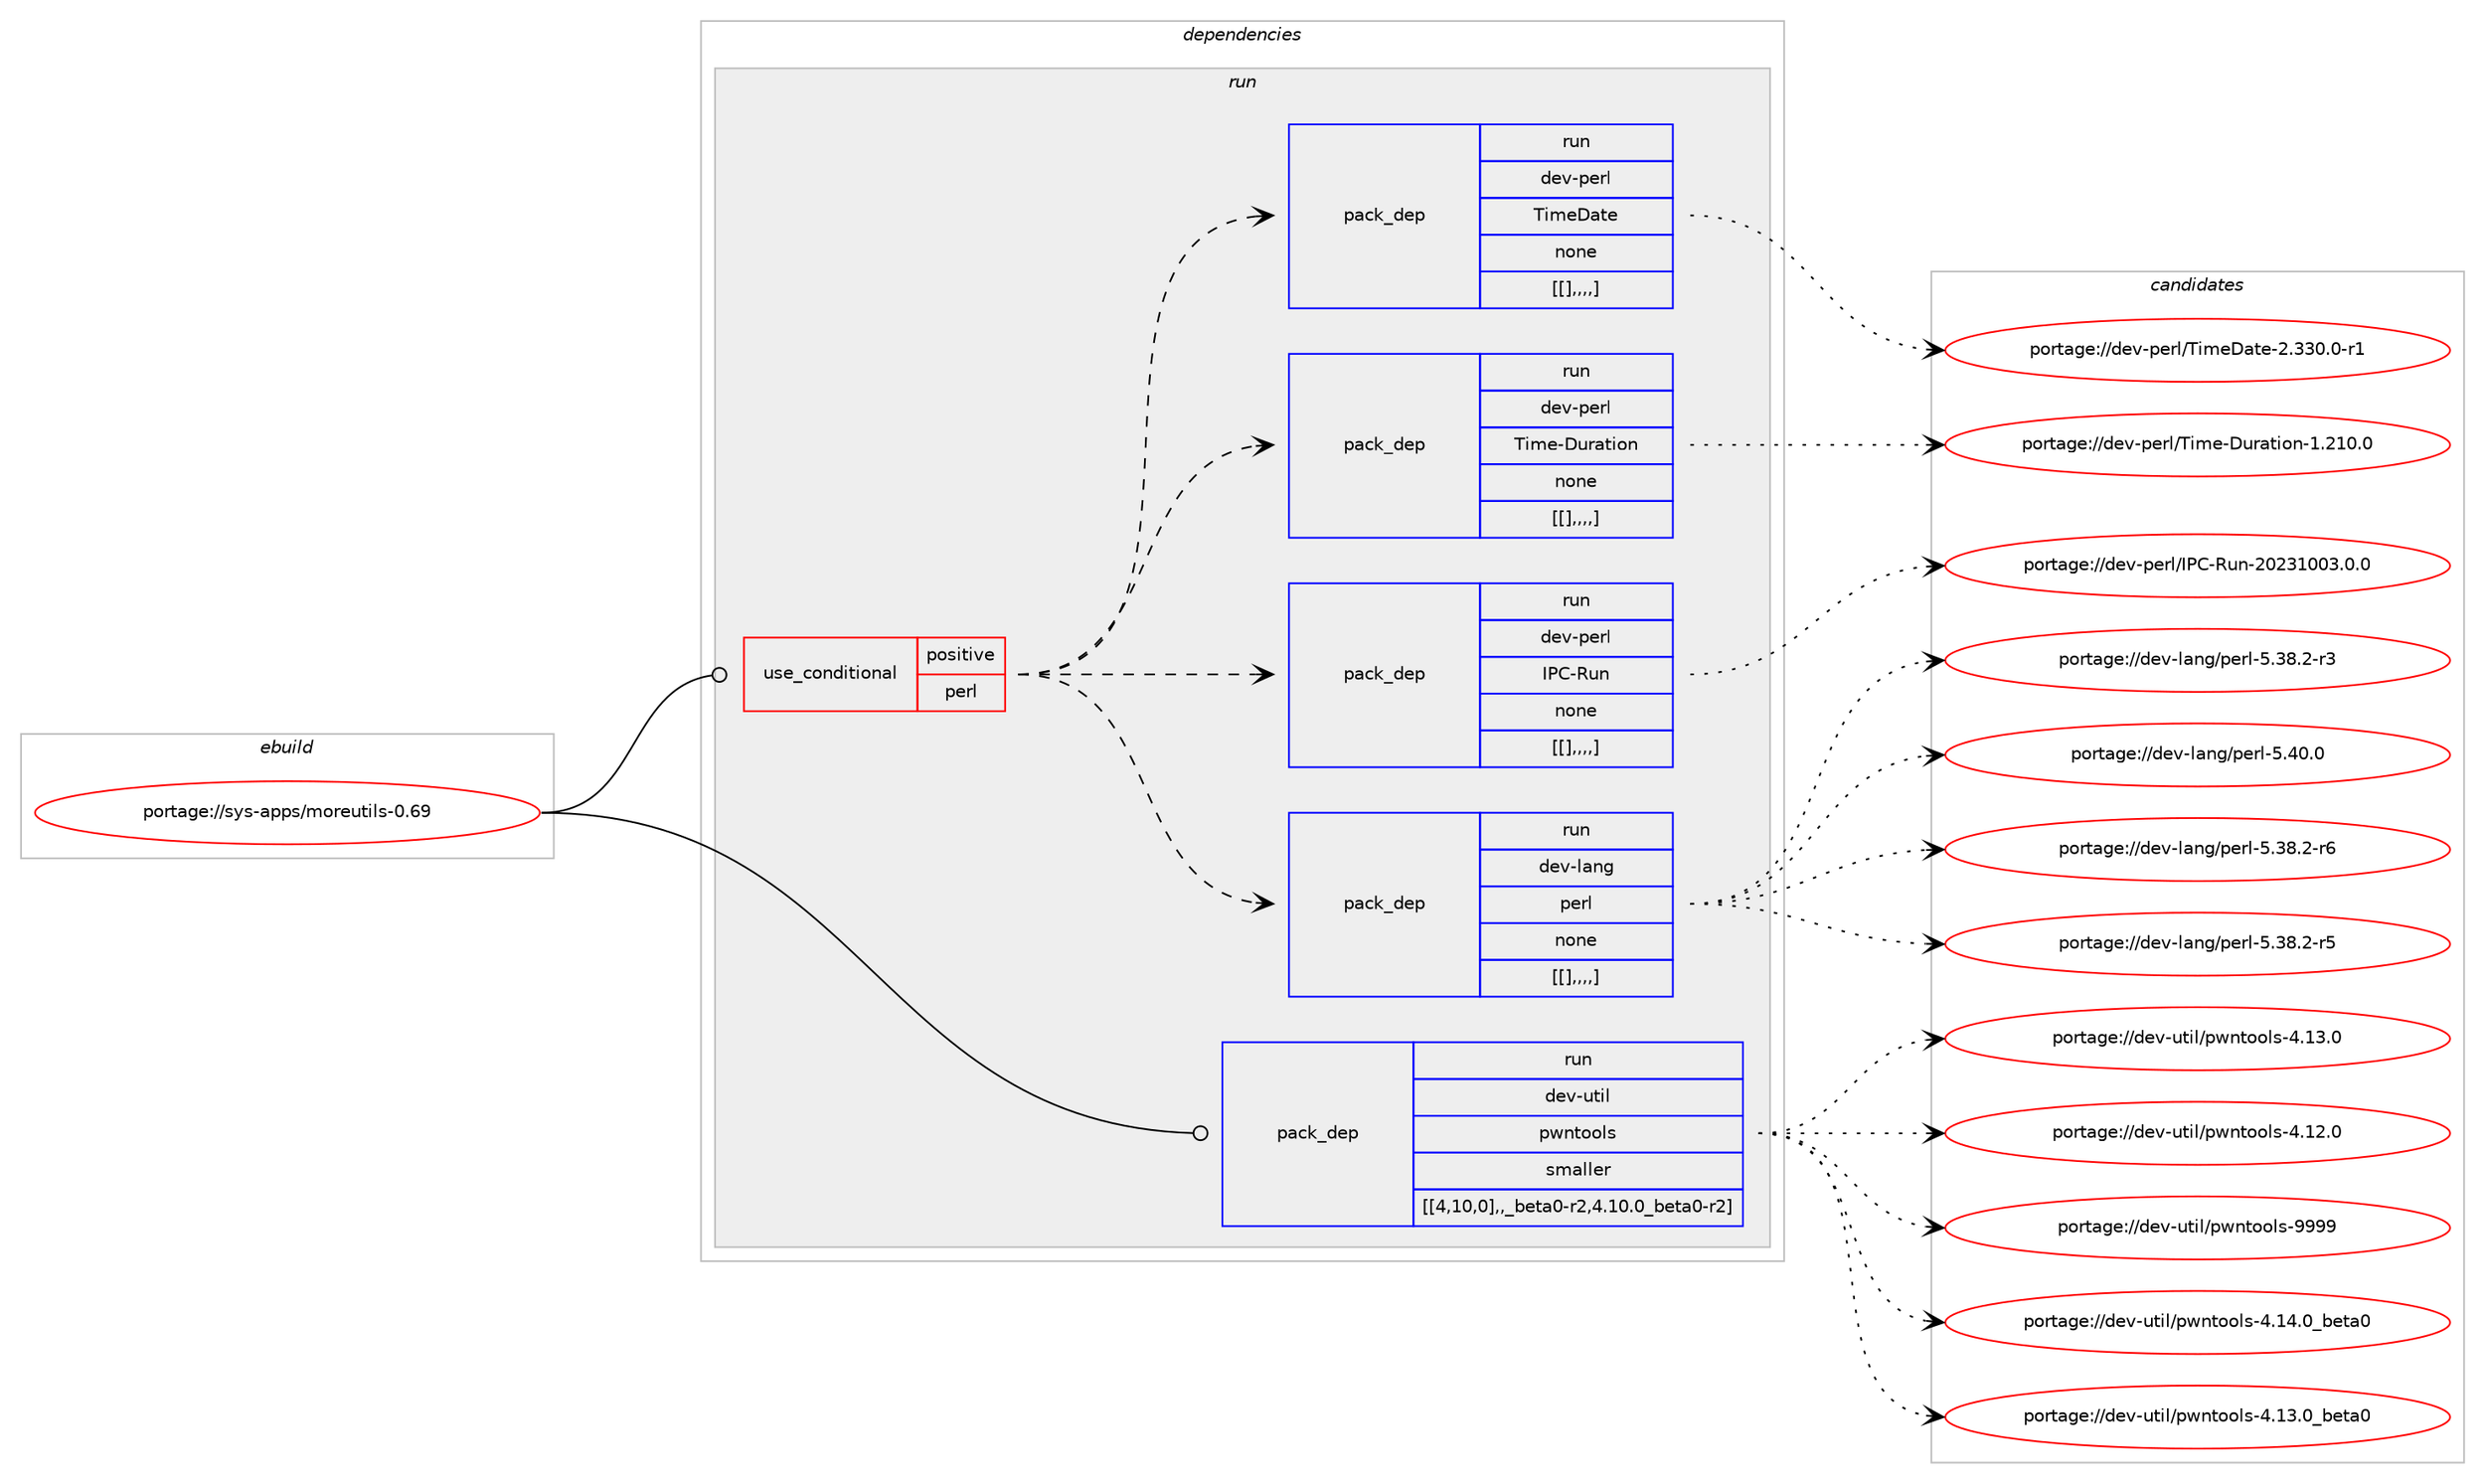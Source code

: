 digraph prolog {

# *************
# Graph options
# *************

newrank=true;
concentrate=true;
compound=true;
graph [rankdir=LR,fontname=Helvetica,fontsize=10,ranksep=1.5];#, ranksep=2.5, nodesep=0.2];
edge  [arrowhead=vee];
node  [fontname=Helvetica,fontsize=10];

# **********
# The ebuild
# **********

subgraph cluster_leftcol {
color=gray;
label=<<i>ebuild</i>>;
id [label="portage://sys-apps/moreutils-0.69", color=red, width=4, href="../sys-apps/moreutils-0.69.svg"];
}

# ****************
# The dependencies
# ****************

subgraph cluster_midcol {
color=gray;
label=<<i>dependencies</i>>;
subgraph cluster_compile {
fillcolor="#eeeeee";
style=filled;
label=<<i>compile</i>>;
}
subgraph cluster_compileandrun {
fillcolor="#eeeeee";
style=filled;
label=<<i>compile and run</i>>;
}
subgraph cluster_run {
fillcolor="#eeeeee";
style=filled;
label=<<i>run</i>>;
subgraph cond115386 {
dependency437652 [label=<<TABLE BORDER="0" CELLBORDER="1" CELLSPACING="0" CELLPADDING="4"><TR><TD ROWSPAN="3" CELLPADDING="10">use_conditional</TD></TR><TR><TD>positive</TD></TR><TR><TD>perl</TD></TR></TABLE>>, shape=none, color=red];
subgraph pack319212 {
dependency437653 [label=<<TABLE BORDER="0" CELLBORDER="1" CELLSPACING="0" CELLPADDING="4" WIDTH="220"><TR><TD ROWSPAN="6" CELLPADDING="30">pack_dep</TD></TR><TR><TD WIDTH="110">run</TD></TR><TR><TD>dev-lang</TD></TR><TR><TD>perl</TD></TR><TR><TD>none</TD></TR><TR><TD>[[],,,,]</TD></TR></TABLE>>, shape=none, color=blue];
}
dependency437652:e -> dependency437653:w [weight=20,style="dashed",arrowhead="vee"];
subgraph pack319213 {
dependency437654 [label=<<TABLE BORDER="0" CELLBORDER="1" CELLSPACING="0" CELLPADDING="4" WIDTH="220"><TR><TD ROWSPAN="6" CELLPADDING="30">pack_dep</TD></TR><TR><TD WIDTH="110">run</TD></TR><TR><TD>dev-perl</TD></TR><TR><TD>IPC-Run</TD></TR><TR><TD>none</TD></TR><TR><TD>[[],,,,]</TD></TR></TABLE>>, shape=none, color=blue];
}
dependency437652:e -> dependency437654:w [weight=20,style="dashed",arrowhead="vee"];
subgraph pack319214 {
dependency437655 [label=<<TABLE BORDER="0" CELLBORDER="1" CELLSPACING="0" CELLPADDING="4" WIDTH="220"><TR><TD ROWSPAN="6" CELLPADDING="30">pack_dep</TD></TR><TR><TD WIDTH="110">run</TD></TR><TR><TD>dev-perl</TD></TR><TR><TD>Time-Duration</TD></TR><TR><TD>none</TD></TR><TR><TD>[[],,,,]</TD></TR></TABLE>>, shape=none, color=blue];
}
dependency437652:e -> dependency437655:w [weight=20,style="dashed",arrowhead="vee"];
subgraph pack319215 {
dependency437656 [label=<<TABLE BORDER="0" CELLBORDER="1" CELLSPACING="0" CELLPADDING="4" WIDTH="220"><TR><TD ROWSPAN="6" CELLPADDING="30">pack_dep</TD></TR><TR><TD WIDTH="110">run</TD></TR><TR><TD>dev-perl</TD></TR><TR><TD>TimeDate</TD></TR><TR><TD>none</TD></TR><TR><TD>[[],,,,]</TD></TR></TABLE>>, shape=none, color=blue];
}
dependency437652:e -> dependency437656:w [weight=20,style="dashed",arrowhead="vee"];
}
id:e -> dependency437652:w [weight=20,style="solid",arrowhead="odot"];
subgraph pack319216 {
dependency437657 [label=<<TABLE BORDER="0" CELLBORDER="1" CELLSPACING="0" CELLPADDING="4" WIDTH="220"><TR><TD ROWSPAN="6" CELLPADDING="30">pack_dep</TD></TR><TR><TD WIDTH="110">run</TD></TR><TR><TD>dev-util</TD></TR><TR><TD>pwntools</TD></TR><TR><TD>smaller</TD></TR><TR><TD>[[4,10,0],,_beta0-r2,4.10.0_beta0-r2]</TD></TR></TABLE>>, shape=none, color=blue];
}
id:e -> dependency437657:w [weight=20,style="solid",arrowhead="odot"];
}
}

# **************
# The candidates
# **************

subgraph cluster_choices {
rank=same;
color=gray;
label=<<i>candidates</i>>;

subgraph choice319212 {
color=black;
nodesep=1;
choice10010111845108971101034711210111410845534652484648 [label="portage://dev-lang/perl-5.40.0", color=red, width=4,href="../dev-lang/perl-5.40.0.svg"];
choice100101118451089711010347112101114108455346515646504511454 [label="portage://dev-lang/perl-5.38.2-r6", color=red, width=4,href="../dev-lang/perl-5.38.2-r6.svg"];
choice100101118451089711010347112101114108455346515646504511453 [label="portage://dev-lang/perl-5.38.2-r5", color=red, width=4,href="../dev-lang/perl-5.38.2-r5.svg"];
choice100101118451089711010347112101114108455346515646504511451 [label="portage://dev-lang/perl-5.38.2-r3", color=red, width=4,href="../dev-lang/perl-5.38.2-r3.svg"];
dependency437653:e -> choice10010111845108971101034711210111410845534652484648:w [style=dotted,weight="100"];
dependency437653:e -> choice100101118451089711010347112101114108455346515646504511454:w [style=dotted,weight="100"];
dependency437653:e -> choice100101118451089711010347112101114108455346515646504511453:w [style=dotted,weight="100"];
dependency437653:e -> choice100101118451089711010347112101114108455346515646504511451:w [style=dotted,weight="100"];
}
subgraph choice319213 {
color=black;
nodesep=1;
choice1001011184511210111410847738067458211711045504850514948485146484648 [label="portage://dev-perl/IPC-Run-20231003.0.0", color=red, width=4,href="../dev-perl/IPC-Run-20231003.0.0.svg"];
dependency437654:e -> choice1001011184511210111410847738067458211711045504850514948485146484648:w [style=dotted,weight="100"];
}
subgraph choice319214 {
color=black;
nodesep=1;
choice1001011184511210111410847841051091014568117114971161051111104549465049484648 [label="portage://dev-perl/Time-Duration-1.210.0", color=red, width=4,href="../dev-perl/Time-Duration-1.210.0.svg"];
dependency437655:e -> choice1001011184511210111410847841051091014568117114971161051111104549465049484648:w [style=dotted,weight="100"];
}
subgraph choice319215 {
color=black;
nodesep=1;
choice100101118451121011141084784105109101689711610145504651514846484511449 [label="portage://dev-perl/TimeDate-2.330.0-r1", color=red, width=4,href="../dev-perl/TimeDate-2.330.0-r1.svg"];
dependency437656:e -> choice100101118451121011141084784105109101689711610145504651514846484511449:w [style=dotted,weight="100"];
}
subgraph choice319216 {
color=black;
nodesep=1;
choice10010111845117116105108471121191101161111111081154557575757 [label="portage://dev-util/pwntools-9999", color=red, width=4,href="../dev-util/pwntools-9999.svg"];
choice10010111845117116105108471121191101161111111081154552464952464895981011169748 [label="portage://dev-util/pwntools-4.14.0_beta0", color=red, width=4,href="../dev-util/pwntools-4.14.0_beta0.svg"];
choice10010111845117116105108471121191101161111111081154552464951464895981011169748 [label="portage://dev-util/pwntools-4.13.0_beta0", color=red, width=4,href="../dev-util/pwntools-4.13.0_beta0.svg"];
choice100101118451171161051084711211911011611111110811545524649514648 [label="portage://dev-util/pwntools-4.13.0", color=red, width=4,href="../dev-util/pwntools-4.13.0.svg"];
choice100101118451171161051084711211911011611111110811545524649504648 [label="portage://dev-util/pwntools-4.12.0", color=red, width=4,href="../dev-util/pwntools-4.12.0.svg"];
dependency437657:e -> choice10010111845117116105108471121191101161111111081154557575757:w [style=dotted,weight="100"];
dependency437657:e -> choice10010111845117116105108471121191101161111111081154552464952464895981011169748:w [style=dotted,weight="100"];
dependency437657:e -> choice10010111845117116105108471121191101161111111081154552464951464895981011169748:w [style=dotted,weight="100"];
dependency437657:e -> choice100101118451171161051084711211911011611111110811545524649514648:w [style=dotted,weight="100"];
dependency437657:e -> choice100101118451171161051084711211911011611111110811545524649504648:w [style=dotted,weight="100"];
}
}

}
